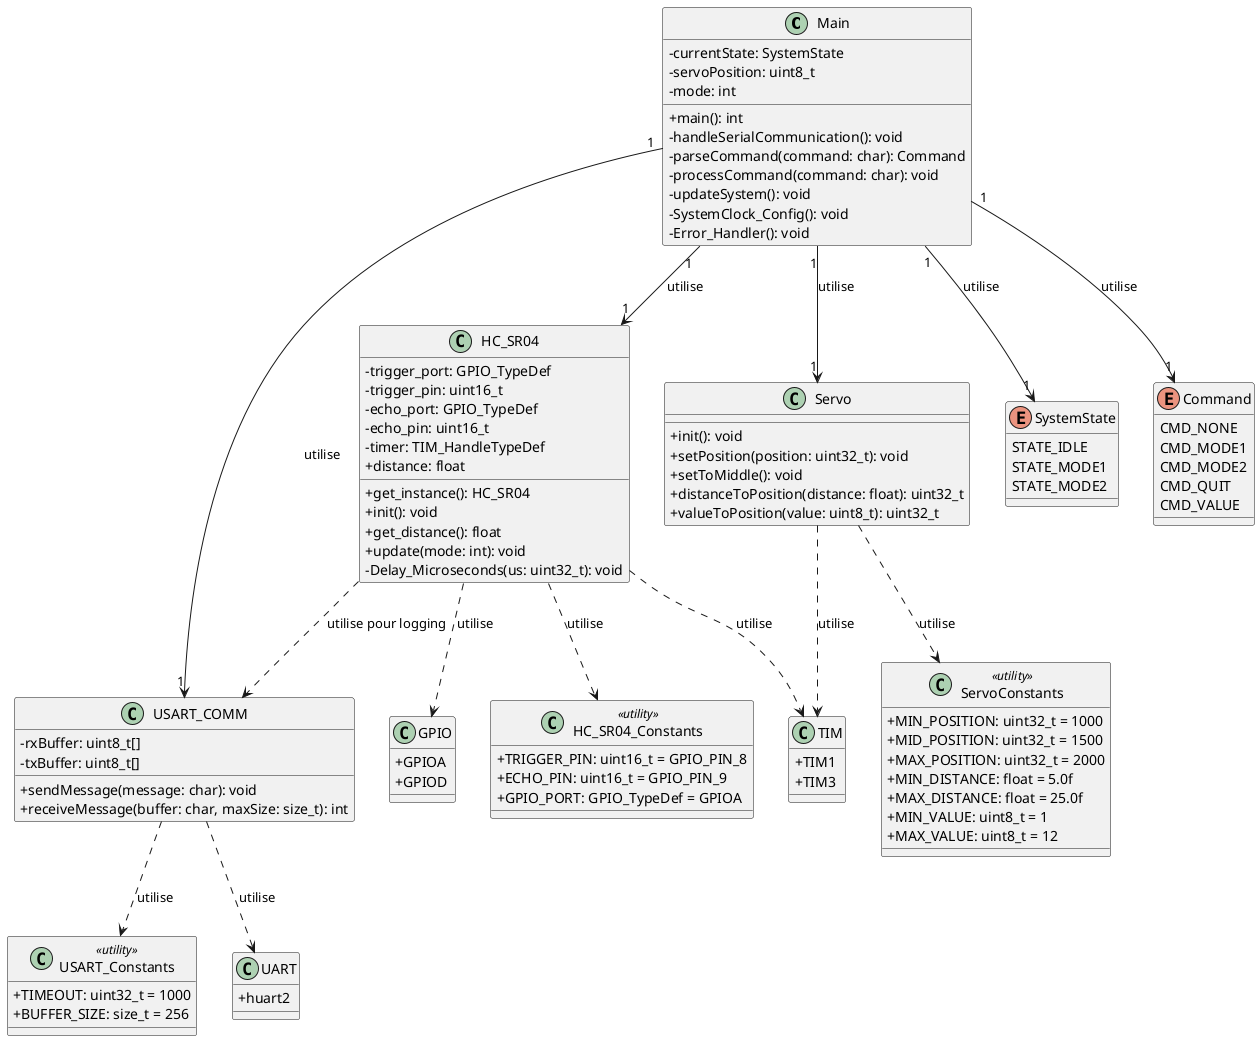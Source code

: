 @startuml
' Style du diagramme
skinparam classAttributeIconSize 0


' Définition des classes
class Main {
  - currentState: SystemState
  - servoPosition: uint8_t
  - mode: int
  + main(): int
  - handleSerialCommunication(): void
  - parseCommand(command: char): Command
  - processCommand(command: char): void
  - updateSystem(): void
  - SystemClock_Config(): void
  - Error_Handler(): void
}

class HC_SR04 {
  - trigger_port: GPIO_TypeDef
  - trigger_pin: uint16_t
  - echo_port: GPIO_TypeDef
  - echo_pin: uint16_t
  - timer: TIM_HandleTypeDef
  + distance: float
  +  get_instance(): HC_SR04
  + init(): void
  + get_distance(): float
  + update(mode: int): void
  - Delay_Microseconds(us: uint32_t): void
}

class HC_SR04_Constants <<utility>> {
  +  TRIGGER_PIN: uint16_t = GPIO_PIN_8
  +  ECHO_PIN: uint16_t = GPIO_PIN_9
  +  GPIO_PORT: GPIO_TypeDef = GPIOA
}

class Servo {
  + init(): void
  + setPosition(position: uint32_t): void
  + setToMiddle(): void
  + distanceToPosition(distance: float): uint32_t
  + valueToPosition(value: uint8_t): uint32_t
}

class ServoConstants <<utility>> {
  +  MIN_POSITION: uint32_t = 1000
  +  MID_POSITION: uint32_t = 1500
  +  MAX_POSITION: uint32_t = 2000
  +  MIN_DISTANCE: float = 5.0f
  +  MAX_DISTANCE: float = 25.0f
  +  MIN_VALUE: uint8_t = 1
  +  MAX_VALUE: uint8_t = 12
}

class USART_COMM {
  - rxBuffer: uint8_t[]
  - txBuffer: uint8_t[]
  + sendMessage(message: char): void
  + receiveMessage(buffer: char, maxSize: size_t): int
}

class USART_Constants <<utility>> {
  +  TIMEOUT: uint32_t = 1000
  +  BUFFER_SIZE: size_t = 256
}

' Énumérations
enum SystemState {
  STATE_IDLE
  STATE_MODE1
  STATE_MODE2
}

enum Command {
  CMD_NONE
  CMD_MODE1
  CMD_MODE2
  CMD_QUIT
  CMD_VALUE
}

' Hardware interfaces
class TIM {
  + TIM1
  + TIM3
}

class GPIO {
  + GPIOA
  + GPIOD
}

class UART {
  +  huart2
}

' Relations
Main "1" --> "1" SystemState : utilise
Main "1" --> "1" Command : utilise
Main "1" --> "1" HC_SR04 : utilise
Main "1" --> "1" Servo : utilise
Main "1" --> "1" USART_COMM : utilise

HC_SR04 ..> HC_SR04_Constants : utilise
HC_SR04 ..> TIM : utilise
HC_SR04 ..> GPIO : utilise
HC_SR04 ..> USART_COMM : utilise pour logging

Servo ..> ServoConstants : utilise
Servo ..> TIM : utilise

USART_COMM ..> USART_Constants : utilise
USART_COMM ..> UART : utilise

@enduml